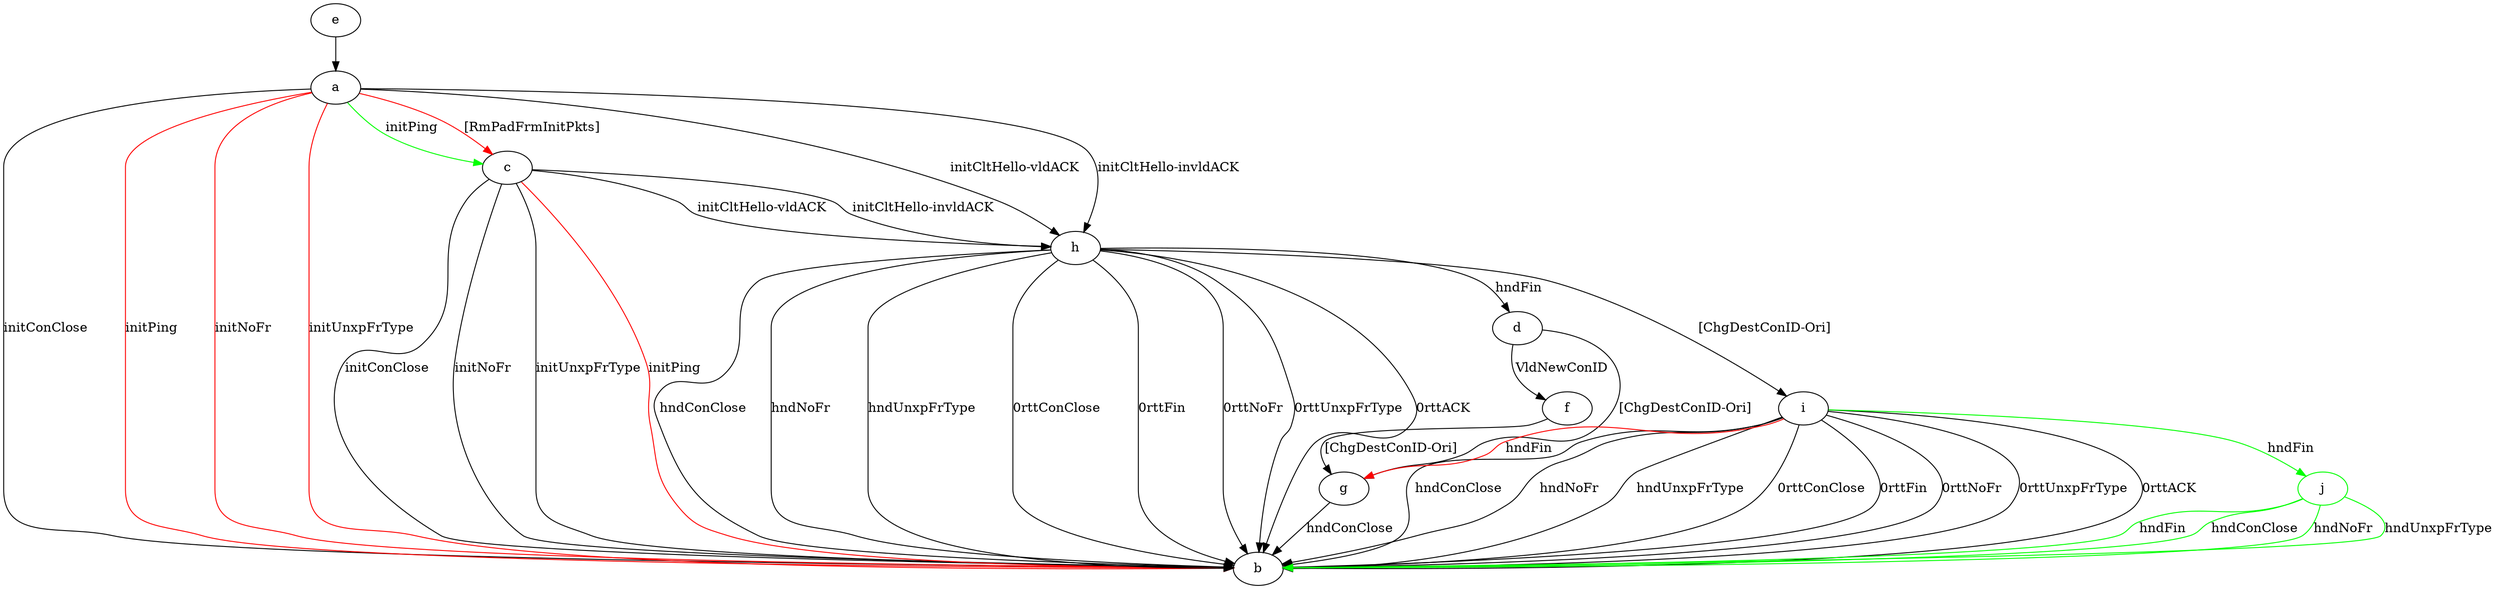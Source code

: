 digraph "" {
	a -> b	[key=0,
		label="initConClose "];
	a -> b	[key=1,
		color=red,
		label="initPing "];
	a -> b	[key=2,
		color=red,
		label="initNoFr "];
	a -> b	[key=3,
		color=red,
		label="initUnxpFrType "];
	a -> c	[key=0,
		color=green,
		label="initPing "];
	a -> c	[key=1,
		color=red,
		label="[RmPadFrmInitPkts] "];
	a -> h	[key=0,
		label="initCltHello-vldACK "];
	a -> h	[key=1,
		label="initCltHello-invldACK "];
	c -> b	[key=0,
		label="initConClose "];
	c -> b	[key=1,
		label="initNoFr "];
	c -> b	[key=2,
		label="initUnxpFrType "];
	c -> b	[key=3,
		color=red,
		label="initPing "];
	c -> h	[key=0,
		label="initCltHello-vldACK "];
	c -> h	[key=1,
		label="initCltHello-invldACK "];
	d -> f	[key=0,
		label="VldNewConID "];
	d -> g	[key=0,
		label="[ChgDestConID-Ori] "];
	e -> a	[key=0];
	f -> g	[key=0,
		label="[ChgDestConID-Ori] "];
	g -> b	[key=0,
		label="hndConClose "];
	h -> b	[key=0,
		label="hndConClose "];
	h -> b	[key=1,
		label="hndNoFr "];
	h -> b	[key=2,
		label="hndUnxpFrType "];
	h -> b	[key=3,
		label="0rttConClose "];
	h -> b	[key=4,
		label="0rttFin "];
	h -> b	[key=5,
		label="0rttNoFr "];
	h -> b	[key=6,
		label="0rttUnxpFrType "];
	h -> b	[key=7,
		label="0rttACK "];
	h -> d	[key=0,
		label="hndFin "];
	h -> i	[key=0,
		label="[ChgDestConID-Ori] "];
	i -> b	[key=0,
		label="hndConClose "];
	i -> b	[key=1,
		label="hndNoFr "];
	i -> b	[key=2,
		label="hndUnxpFrType "];
	i -> b	[key=3,
		label="0rttConClose "];
	i -> b	[key=4,
		label="0rttFin "];
	i -> b	[key=5,
		label="0rttNoFr "];
	i -> b	[key=6,
		label="0rttUnxpFrType "];
	i -> b	[key=7,
		label="0rttACK "];
	i -> g	[key=0,
		color=red,
		label="hndFin "];
	j	[color=green];
	i -> j	[key=0,
		color=green,
		label="hndFin "];
	j -> b	[key=0,
		color=green,
		label="hndFin "];
	j -> b	[key=1,
		color=green,
		label="hndConClose "];
	j -> b	[key=2,
		color=green,
		label="hndNoFr "];
	j -> b	[key=3,
		color=green,
		label="hndUnxpFrType "];
}
